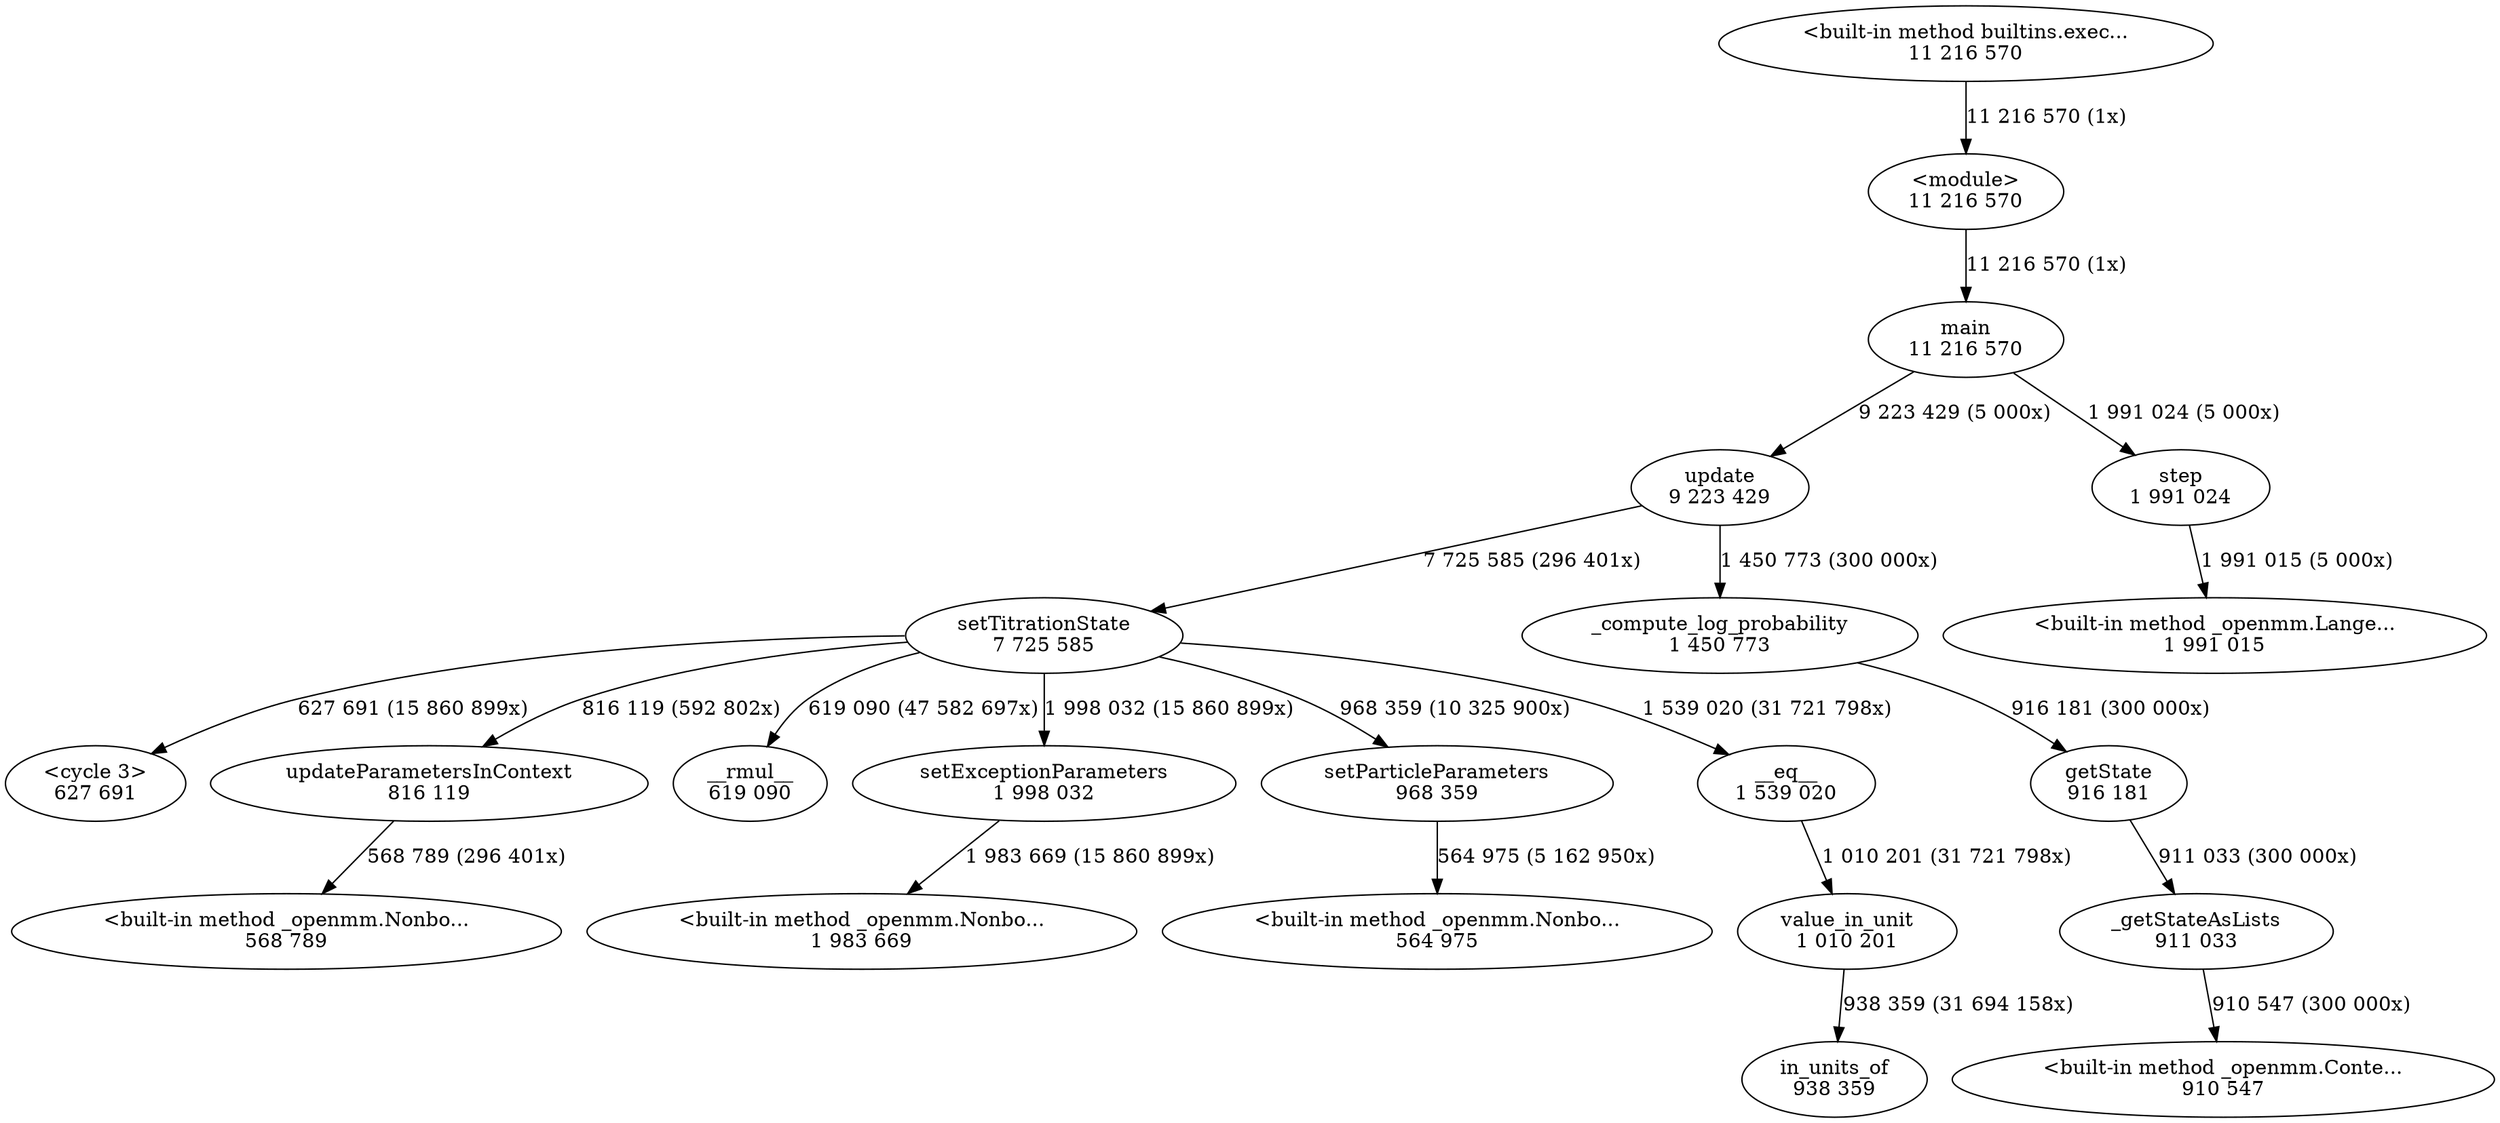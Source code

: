 digraph "callgraph" {
  F2bab4c0 [label="<cycle 3>\n627 691"];
  F2c05ae8 [label="main\n11 216 570"];
  F2c05f28 [label="update\n9 223 429"];
  F2c07738 [label="step\n1 991 024"];
  F2c22b18 [label="updateParametersInContext\n816 119"];
  F2c22f98 [label="<built-in method _openmm.Nonbo...\n568 789"];
  F2c306d8 [label="setTitrationState\n7 725 585"];
  F2c30bc8 [label="_compute_log_probability\n1 450 773"];
  F2c4a8b8 [label="getState\n916 181"];
  F2c4b2f8 [label="_getStateAsLists\n911 033"];
  F2c4c738 [label="<built-in method _openmm.Lange...\n1 991 015"];
  F2c50698 [label="in_units_of\n938 359"];
  F2c5d678 [label="__rmul__\n619 090"];
  F2c60d38 [label="setExceptionParameters\n1 998 032"];
  F2c61228 [label="<built-in method _openmm.Nonbo...\n1 983 669"];
  F2c64888 [label="value_in_unit\n1 010 201"];
  F2c66788 [label="setParticleParameters\n968 359"];
  F2c777f8 [label="__eq__\n1 539 020"];
  F2c79978 [label="<built-in method builtins.exec...\n11 216 570"];
  F2c7b4e8 [label="<module>\n11 216 570"];
  F2c7d288 [label="<built-in method _openmm.Conte...\n910 547"];
  F2c85b88 [label="<built-in method _openmm.Nonbo...\n564 975"];
  F2c05ae8 -> F2c05f28 [weight=2,label="9 223 429 (5 000x)"];
  F2c05ae8 -> F2c07738 [weight=2,label="1 991 024 (5 000x)"];
  F2c05f28 -> F2c306d8 [weight=2,label="7 725 585 (296 401x)"];
  F2c05f28 -> F2c30bc8 [weight=2,label="1 450 773 (300 000x)"];
  F2c07738 -> F2c4c738 [weight=2,label="1 991 015 (5 000x)"];
  F2c22b18 -> F2c22f98 [weight=2,label="568 789 (296 401x)"];
  F2c306d8 -> F2bab4c0 [weight=2,label="627 691 (15 860 899x)"];
  F2c306d8 -> F2c22b18 [weight=2,label="816 119 (592 802x)"];
  F2c306d8 -> F2c5d678 [weight=2,label="619 090 (47 582 697x)"];
  F2c306d8 -> F2c60d38 [weight=2,label="1 998 032 (15 860 899x)"];
  F2c306d8 -> F2c66788 [weight=2,label="968 359 (10 325 900x)"];
  F2c306d8 -> F2c777f8 [weight=2,label="1 539 020 (31 721 798x)"];
  F2c30bc8 -> F2c4a8b8 [weight=2,label="916 181 (300 000x)"];
  F2c4a8b8 -> F2c4b2f8 [weight=2,label="911 033 (300 000x)"];
  F2c4b2f8 -> F2c7d288 [weight=2,label="910 547 (300 000x)"];
  F2c60d38 -> F2c61228 [weight=2,label="1 983 669 (15 860 899x)"];
  F2c64888 -> F2c50698 [weight=2,label="938 359 (31 694 158x)"];
  F2c66788 -> F2c85b88 [weight=2,label="564 975 (5 162 950x)"];
  F2c777f8 -> F2c64888 [weight=2,label="1 010 201 (31 721 798x)"];
  F2c79978 -> F2c7b4e8 [weight=2,label="11 216 570 (1x)"];
  F2c7b4e8 -> F2c05ae8 [weight=2,label="11 216 570 (1x)"];
}
